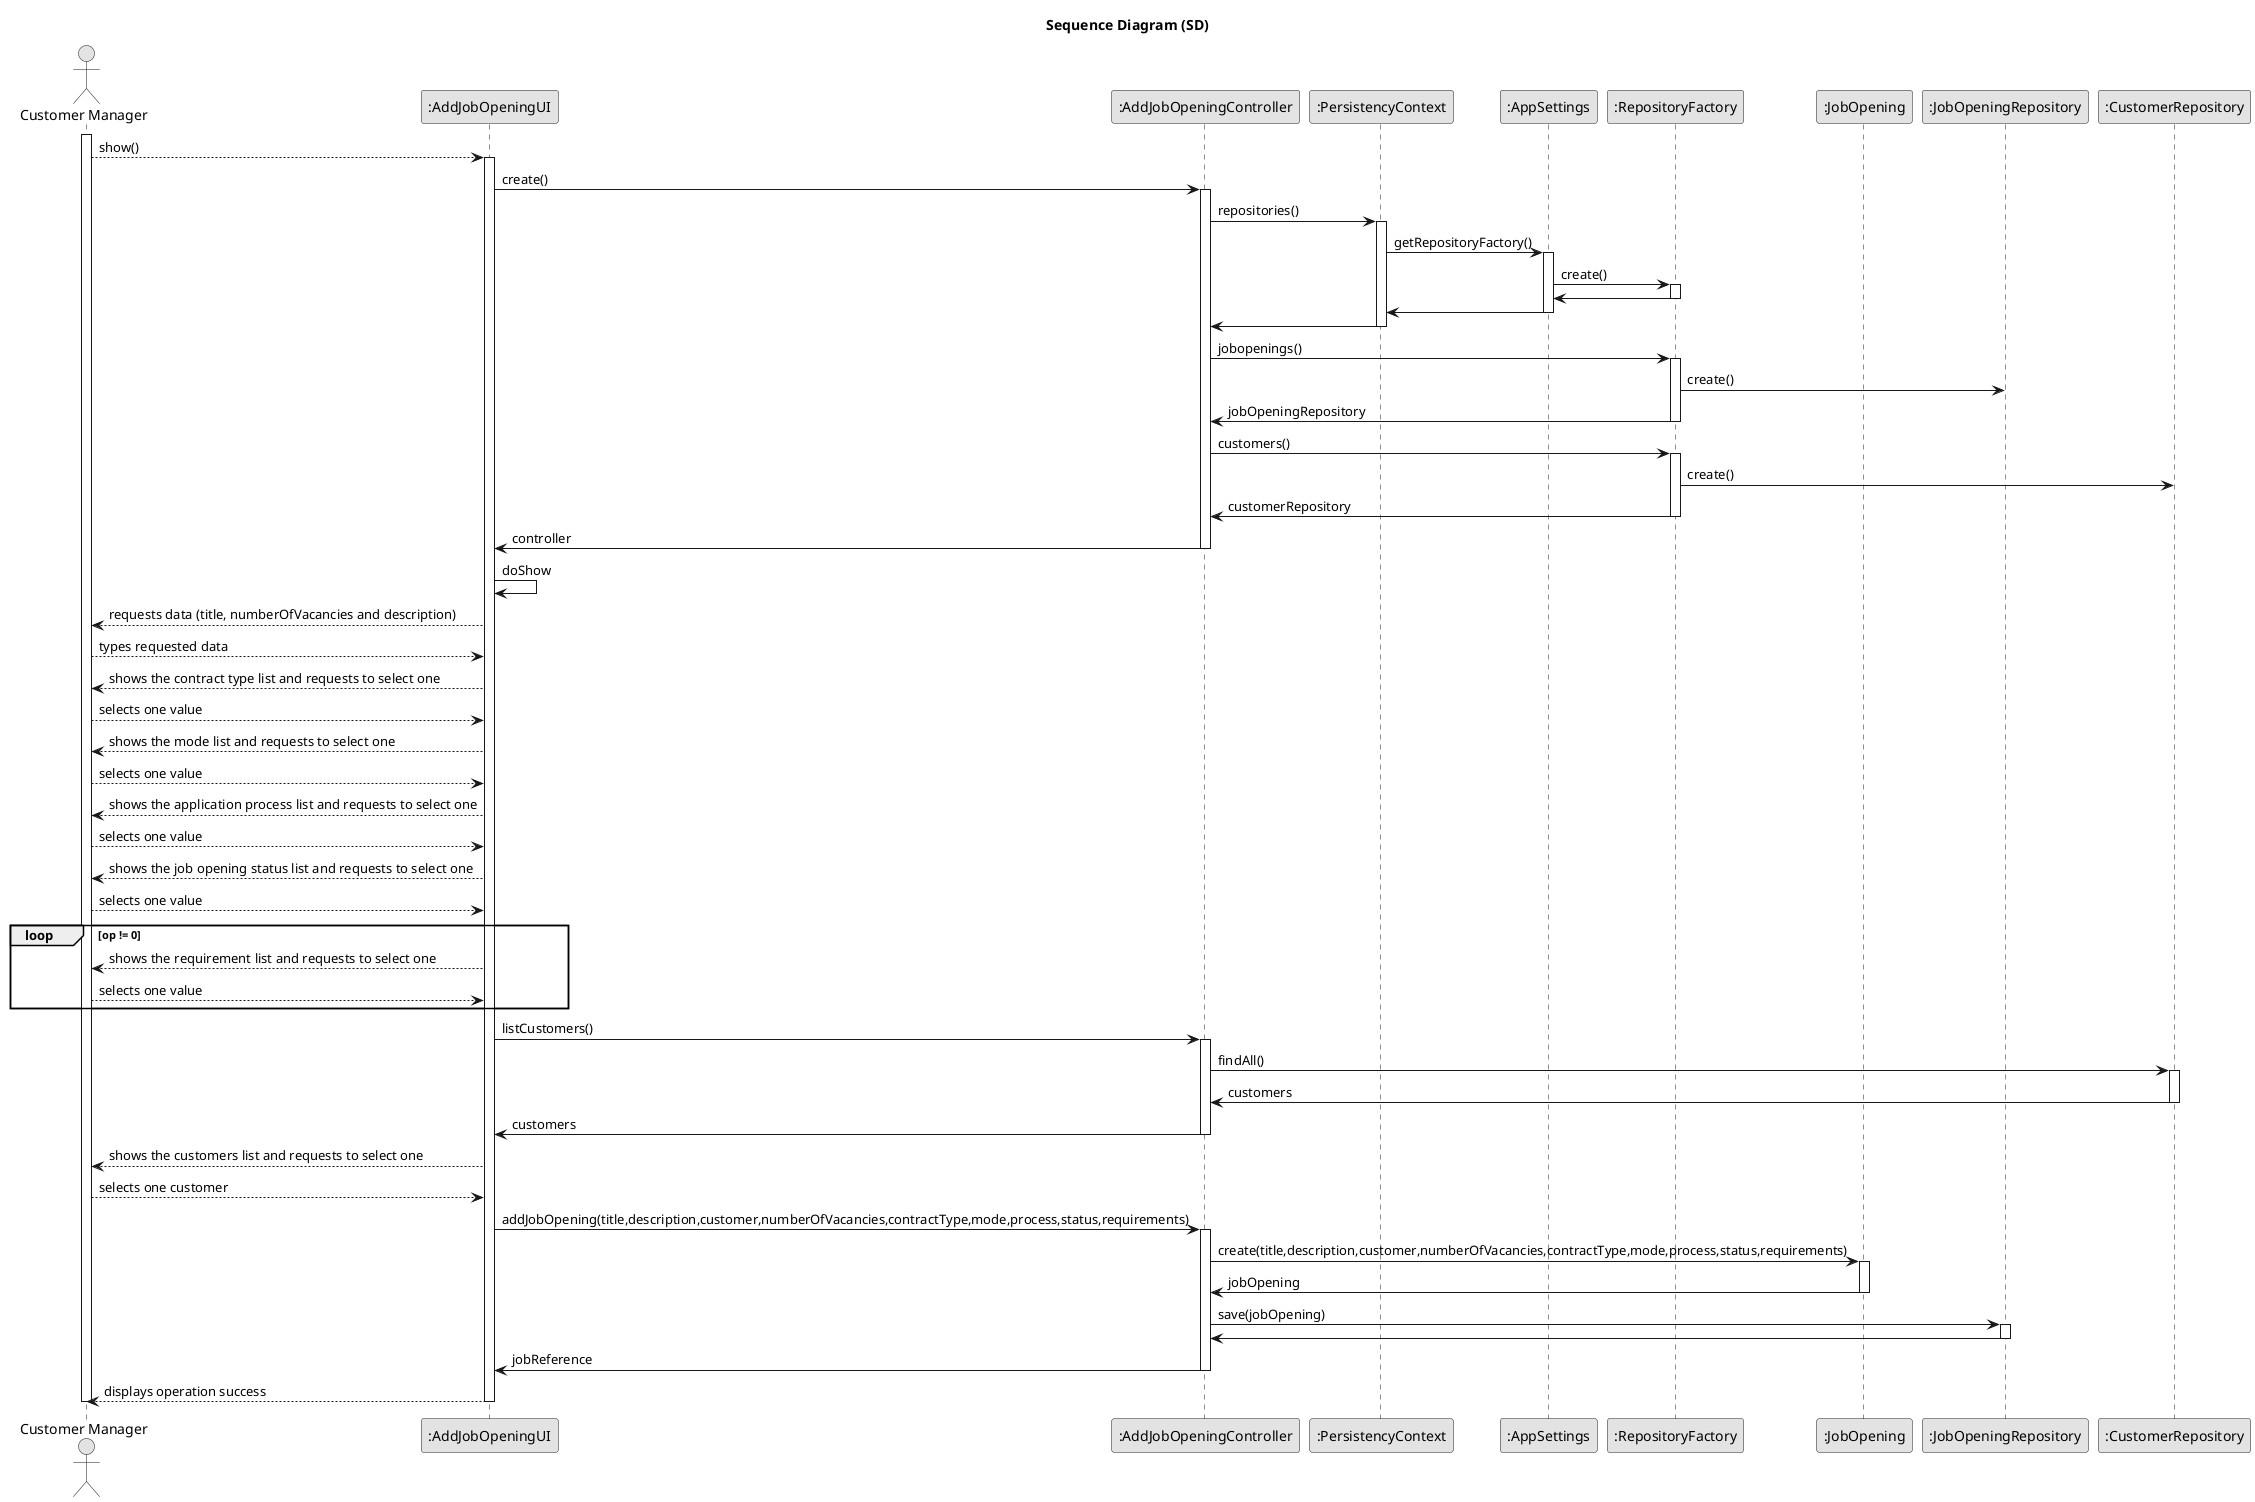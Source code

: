 @startuml
skinparam monochrome true
skinparam packageStyle rectangle
skinparam shadowing false

title Sequence Diagram (SD)

actor "Customer Manager" as CM
participant ":AddJobOpeningUI" as JO
participant ":AddJobOpeningController" as JOC
participant ":PersistencyContext" as PC
participant ":AppSettings" as AS
participant ":RepositoryFactory" as RF
participant ":JobOpening" as J
participant ":JobOpeningRepository" as JOR
participant ":CustomerRepository" as CR


activate CM

    CM --> JO : show()
    activate JO

    JO -> JOC : create()
    activate JOC

    JOC -> PC : repositories()
    activate PC

    PC -> AS :  getRepositoryFactory()
    activate AS

    AS -> RF : create()
    activate RF



    RF -> AS
    deactivate RF

    AS -> PC
    deactivate AS

    PC -> JOC
    deactivate PC

    JOC -> RF : jobopenings()
    activate RF

    RF -> JOR : create()

    RF -> JOC : jobOpeningRepository
    deactivate RF

    JOC -> RF : customers()
    activate RF

    RF -> CR : create()

    RF -> JOC : customerRepository
    deactivate RF

    JOC -> JO : controller
    deactivate JOC

    JO -> JO : doShow

    JO --> CM : requests data (title, numberOfVacancies and description)

    CM --> JO : types requested data

    JO --> CM : shows the contract type list and requests to select one

    CM --> JO : selects one value

    JO --> CM : shows the mode list and requests to select one

    CM --> JO : selects one value

    JO --> CM : shows the application process list and requests to select one

    CM --> JO : selects one value

    JO --> CM : shows the job opening status list and requests to select one

    CM --> JO : selects one value

    loop op != 0
        JO --> CM : shows the requirement list and requests to select one

        CM --> JO : selects one value
    end loop

    JO -> JOC : listCustomers()
    activate JOC

    JOC -> CR : findAll()
    activate CR

    CR -> JOC : customers
    deactivate CR

    JOC -> JO : customers
    deactivate JOC

    JO --> CM : shows the customers list and requests to select one

    CM --> JO : selects one customer

    JO -> JOC : addJobOpening(title,description,customer,numberOfVacancies,contractType,mode,process,status,requirements)
    activate JOC

    JOC -> J : create(title,description,customer,numberOfVacancies,contractType,mode,process,status,requirements)
    activate J

    J -> JOC : jobOpening
    deactivate J

    JOC -> JOR : save(jobOpening)
    activate JOR

    JOR -> JOC
    deactivate JOR

    JOC -> JO : jobReference
    deactivate JOC

    JO --> CM : displays operation success
    deactivate JO

deactivate CM

@enduml